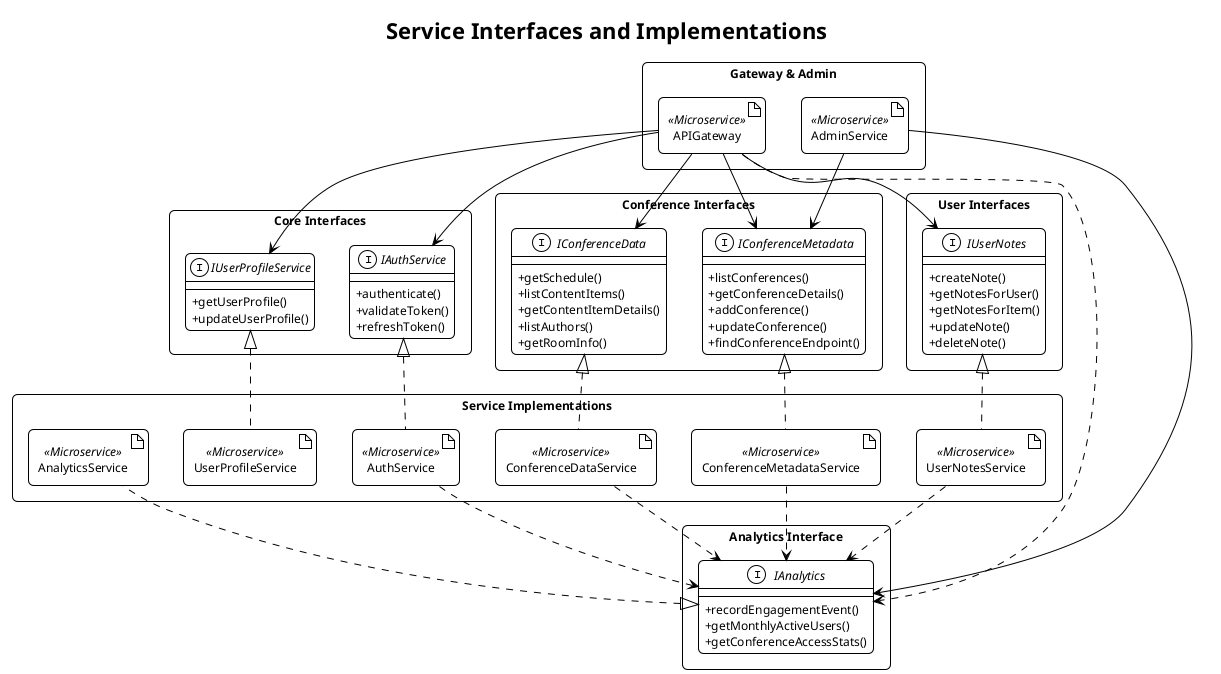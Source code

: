 @startuml LogicalInterfaceDiagram
allowmixing
!theme plain
skinparam ClassAttributeIconSize 0
skinparam roundcorner 10
skinparam sequenceMessageAlign center
skinparam DefaultFontName "Arial"
skinparam DefaultFontSize 12
skinparam shadowing false

title Service Interfaces and Implementations

' ===== Core Interfaces =====
rectangle "Core Interfaces" {
    interface IAuthService {
        + authenticate()
        + validateToken()
        + refreshToken()
    }

    interface IUserProfileService {
        + getUserProfile()
        + updateUserProfile()
    }
}

' ===== Conference Interfaces =====
rectangle "Conference Interfaces" {
    interface IConferenceMetadata {
        + listConferences()
        + getConferenceDetails()
        + addConference()
        + updateConference()
        + findConferenceEndpoint()
    }

    interface IConferenceData {
        + getSchedule()
        + listContentItems()
        + getContentItemDetails()
        + listAuthors()
        + getRoomInfo()
    }
}

' ===== User Interfaces =====
rectangle "User Interfaces" {
    interface IUserNotes {
        + createNote()
        + getNotesForUser()
        + getNotesForItem()
        + updateNote()
        + deleteNote()
    }
}

' ===== Analytics Interface =====
rectangle "Analytics Interface" {
    interface IAnalytics {
        + recordEngagementEvent()
        + getMonthlyActiveUsers()
        + getConferenceAccessStats()
    }
}

' ===== Service Implementations =====
rectangle "Service Implementations" {
    artifact AuthService <<Microservice>>
    artifact UserProfileService <<Microservice>>
    artifact ConferenceMetadataService <<Microservice>>
    artifact ConferenceDataService <<Microservice>>
    artifact UserNotesService <<Microservice>>
    artifact AnalyticsService <<Microservice>>
}

' ===== Gateway & Admin =====
rectangle "Gateway & Admin" {
    artifact APIGateway <<Microservice>>
    artifact AdminService <<Microservice>>
}

' ===== Interface Implementations =====
AuthService .up.|> IAuthService
UserProfileService .up.|> IUserProfileService
ConferenceMetadataService .up.|> IConferenceMetadata
ConferenceDataService .up.|> IConferenceData
UserNotesService .up.|> IUserNotes
AnalyticsService .up.|> IAnalytics

' ===== Gateway Dependencies =====
APIGateway --> IAuthService
APIGateway --> IUserProfileService
APIGateway --> IConferenceMetadata
APIGateway --> IConferenceData
APIGateway --> IUserNotes
APIGateway ..> IAnalytics

' ===== Admin Dependencies =====
AdminService --> IConferenceMetadata
AdminService --> IAnalytics

' ===== Analytics Dependencies =====
AuthService ..> IAnalytics
ConferenceMetadataService ..> IAnalytics
ConferenceDataService ..> IAnalytics
UserNotesService ..> IAnalytics
@enduml
